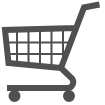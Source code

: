 <mxfile version="14.6.13" type="device"><diagram id="3b8X8fUm18ZiU9yNfdwl" name="Seite-1"><mxGraphModel dx="1086" dy="4473" grid="1" gridSize="10" guides="1" tooltips="1" connect="1" arrows="1" fold="1" page="1" pageScale="1" pageWidth="827" pageHeight="1169" math="0" shadow="0"><root><mxCell id="0"/><mxCell id="1" parent="0"/><mxCell id="LX3L5MWubJSlBdhJl-Qi-1" value="" style="verticalLabelPosition=bottom;shadow=0;dashed=0;align=center;html=1;verticalAlign=top;strokeWidth=1;shape=mxgraph.mockup.misc.shoppingCart;strokeColor=#505050;" vertex="1" parent="1"><mxGeometry x="40" y="-3480" width="50" height="50" as="geometry"/></mxCell></root></mxGraphModel></diagram></mxfile>